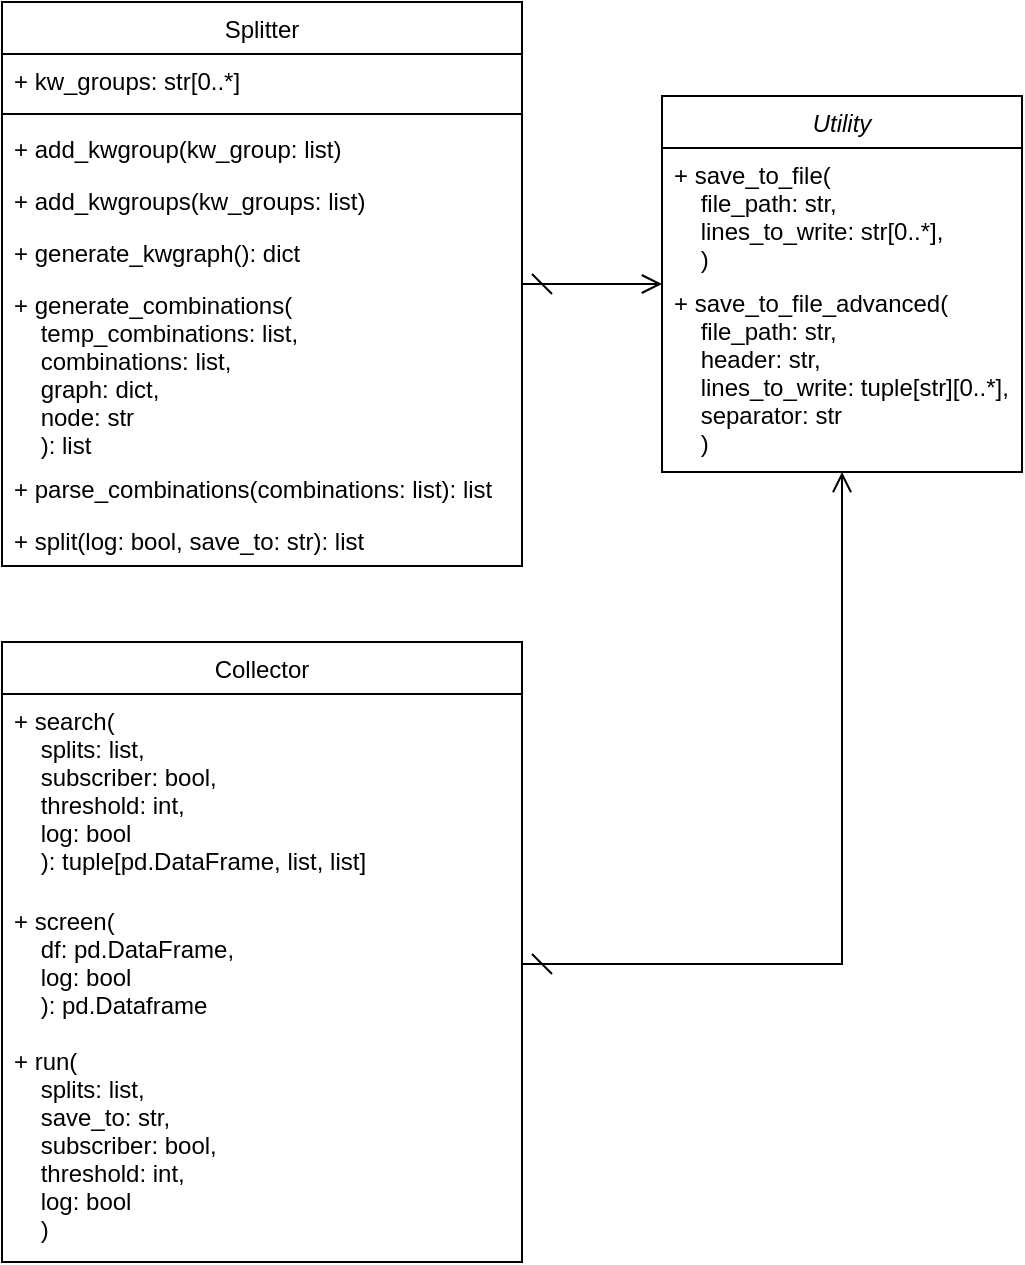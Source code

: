 <mxfile version="15.8.6" type="google"><diagram id="C5RBs43oDa-KdzZeNtuy" name="Page-1"><mxGraphModel dx="904" dy="1101" grid="1" gridSize="10" guides="1" tooltips="1" connect="1" arrows="1" fold="1" page="1" pageScale="1" pageWidth="827" pageHeight="1169" math="0" shadow="0"><root><mxCell id="WIyWlLk6GJQsqaUBKTNV-0"/><mxCell id="WIyWlLk6GJQsqaUBKTNV-1" parent="WIyWlLk6GJQsqaUBKTNV-0"/><mxCell id="zkfFHV4jXpPFQw0GAbJ--6" value="Splitter" style="swimlane;fontStyle=0;align=center;verticalAlign=top;childLayout=stackLayout;horizontal=1;startSize=26;horizontalStack=0;resizeParent=1;resizeLast=0;collapsible=1;marginBottom=0;rounded=0;shadow=0;strokeWidth=1;" parent="WIyWlLk6GJQsqaUBKTNV-1" vertex="1"><mxGeometry x="190" y="160" width="260" height="282" as="geometry"><mxRectangle x="130" y="380" width="160" height="26" as="alternateBounds"/></mxGeometry></mxCell><mxCell id="zkfFHV4jXpPFQw0GAbJ--7" value="+ kw_groups: str[0..*] " style="text;align=left;verticalAlign=top;spacingLeft=4;spacingRight=4;overflow=hidden;rotatable=0;points=[[0,0.5],[1,0.5]];portConstraint=eastwest;" parent="zkfFHV4jXpPFQw0GAbJ--6" vertex="1"><mxGeometry y="26" width="260" height="26" as="geometry"/></mxCell><mxCell id="zkfFHV4jXpPFQw0GAbJ--9" value="" style="line;html=1;strokeWidth=1;align=left;verticalAlign=middle;spacingTop=-1;spacingLeft=3;spacingRight=3;rotatable=0;labelPosition=right;points=[];portConstraint=eastwest;" parent="zkfFHV4jXpPFQw0GAbJ--6" vertex="1"><mxGeometry y="52" width="260" height="8" as="geometry"/></mxCell><mxCell id="zkfFHV4jXpPFQw0GAbJ--11" value="+ add_kwgroup(kw_group: list)" style="text;align=left;verticalAlign=top;spacingLeft=4;spacingRight=4;overflow=hidden;rotatable=0;points=[[0,0.5],[1,0.5]];portConstraint=eastwest;" parent="zkfFHV4jXpPFQw0GAbJ--6" vertex="1"><mxGeometry y="60" width="260" height="26" as="geometry"/></mxCell><mxCell id="QXw_1s5Qy9AIc-AaUFe3-7" value="+ add_kwgroups(kw_groups: list)" style="text;align=left;verticalAlign=top;spacingLeft=4;spacingRight=4;overflow=hidden;rotatable=0;points=[[0,0.5],[1,0.5]];portConstraint=eastwest;" parent="zkfFHV4jXpPFQw0GAbJ--6" vertex="1"><mxGeometry y="86" width="260" height="26" as="geometry"/></mxCell><mxCell id="QXw_1s5Qy9AIc-AaUFe3-8" value="+ generate_kwgraph(): dict" style="text;align=left;verticalAlign=top;spacingLeft=4;spacingRight=4;overflow=hidden;rotatable=0;points=[[0,0.5],[1,0.5]];portConstraint=eastwest;" parent="zkfFHV4jXpPFQw0GAbJ--6" vertex="1"><mxGeometry y="112" width="260" height="26" as="geometry"/></mxCell><mxCell id="QXw_1s5Qy9AIc-AaUFe3-9" value="+ generate_combinations(&#10;    temp_combinations: list,&#10;    combinations: list,&#10;    graph: dict,&#10;    node: str&#10;    ): list" style="text;align=left;verticalAlign=top;spacingLeft=4;spacingRight=4;overflow=hidden;rotatable=0;points=[[0,0.5],[1,0.5]];portConstraint=eastwest;" parent="zkfFHV4jXpPFQw0GAbJ--6" vertex="1"><mxGeometry y="138" width="260" height="92" as="geometry"/></mxCell><mxCell id="QXw_1s5Qy9AIc-AaUFe3-10" value="+ parse_combinations(combinations: list): list" style="text;align=left;verticalAlign=top;spacingLeft=4;spacingRight=4;overflow=hidden;rotatable=0;points=[[0,0.5],[1,0.5]];portConstraint=eastwest;" parent="zkfFHV4jXpPFQw0GAbJ--6" vertex="1"><mxGeometry y="230" width="260" height="26" as="geometry"/></mxCell><mxCell id="QXw_1s5Qy9AIc-AaUFe3-0" value="+ split(log: bool, save_to: str): list" style="text;align=left;verticalAlign=top;spacingLeft=4;spacingRight=4;overflow=hidden;rotatable=0;points=[[0,0.5],[1,0.5]];portConstraint=eastwest;" parent="zkfFHV4jXpPFQw0GAbJ--6" vertex="1"><mxGeometry y="256" width="260" height="26" as="geometry"/></mxCell><mxCell id="QXw_1s5Qy9AIc-AaUFe3-1" value="Utility" style="swimlane;fontStyle=2;align=center;verticalAlign=top;childLayout=stackLayout;horizontal=1;startSize=26;horizontalStack=0;resizeParent=1;resizeLast=0;collapsible=1;marginBottom=0;rounded=0;shadow=0;strokeWidth=1;" parent="WIyWlLk6GJQsqaUBKTNV-1" vertex="1"><mxGeometry x="520" y="207" width="180" height="188" as="geometry"><mxRectangle x="130" y="380" width="160" height="26" as="alternateBounds"/></mxGeometry></mxCell><mxCell id="QXw_1s5Qy9AIc-AaUFe3-4" value="+ save_to_file(&#10;    file_path: str, &#10;    lines_to_write: str[0..*],&#10;    )" style="text;align=left;verticalAlign=top;spacingLeft=4;spacingRight=4;overflow=hidden;rotatable=0;points=[[0,0.5],[1,0.5]];portConstraint=eastwest;" parent="QXw_1s5Qy9AIc-AaUFe3-1" vertex="1"><mxGeometry y="26" width="180" height="64" as="geometry"/></mxCell><mxCell id="m9mbFNkMi08jJO7LVAYH-0" value="+ save_to_file_advanced(&#10;    file_path: str,&#10;    header: str,&#10;    lines_to_write: tuple[str][0..*],&#10;    separator: str&#10;    )" style="text;align=left;verticalAlign=top;spacingLeft=4;spacingRight=4;overflow=hidden;rotatable=0;points=[[0,0.5],[1,0.5]];portConstraint=eastwest;" vertex="1" parent="QXw_1s5Qy9AIc-AaUFe3-1"><mxGeometry y="90" width="180" height="90" as="geometry"/></mxCell><mxCell id="QXw_1s5Qy9AIc-AaUFe3-6" value="" style="edgeStyle=orthogonalEdgeStyle;rounded=0;orthogonalLoop=1;jettySize=auto;html=1;endArrow=open;endFill=0;startArrow=dash;startFill=0;endSize=8;startSize=8;" parent="WIyWlLk6GJQsqaUBKTNV-1" source="zkfFHV4jXpPFQw0GAbJ--6" target="QXw_1s5Qy9AIc-AaUFe3-1" edge="1"><mxGeometry relative="1" as="geometry"/></mxCell><mxCell id="m9mbFNkMi08jJO7LVAYH-1" value="Collector" style="swimlane;fontStyle=0;align=center;verticalAlign=top;childLayout=stackLayout;horizontal=1;startSize=26;horizontalStack=0;resizeParent=1;resizeLast=0;collapsible=1;marginBottom=0;rounded=0;shadow=0;strokeWidth=1;" vertex="1" parent="WIyWlLk6GJQsqaUBKTNV-1"><mxGeometry x="190" y="480" width="260" height="310" as="geometry"><mxRectangle x="130" y="380" width="160" height="26" as="alternateBounds"/></mxGeometry></mxCell><mxCell id="m9mbFNkMi08jJO7LVAYH-4" value="+ search(&#10;    splits: list,&#10;    subscriber: bool, &#10;    threshold: int,&#10;    log: bool&#10;    ): tuple[pd.DataFrame, list, list]" style="text;align=left;verticalAlign=top;spacingLeft=4;spacingRight=4;overflow=hidden;rotatable=0;points=[[0,0.5],[1,0.5]];portConstraint=eastwest;" vertex="1" parent="m9mbFNkMi08jJO7LVAYH-1"><mxGeometry y="26" width="260" height="100" as="geometry"/></mxCell><mxCell id="m9mbFNkMi08jJO7LVAYH-5" value="+ screen(&#10;    df: pd.DataFrame, &#10;    log: bool&#10;    ): pd.Dataframe" style="text;align=left;verticalAlign=top;spacingLeft=4;spacingRight=4;overflow=hidden;rotatable=0;points=[[0,0.5],[1,0.5]];portConstraint=eastwest;" vertex="1" parent="m9mbFNkMi08jJO7LVAYH-1"><mxGeometry y="126" width="260" height="70" as="geometry"/></mxCell><mxCell id="m9mbFNkMi08jJO7LVAYH-6" value="+ run(&#10;    splits: list,&#10;    save_to: str,&#10;    subscriber: bool,&#10;    threshold: int,&#10;    log: bool&#10;    )" style="text;align=left;verticalAlign=top;spacingLeft=4;spacingRight=4;overflow=hidden;rotatable=0;points=[[0,0.5],[1,0.5]];portConstraint=eastwest;" vertex="1" parent="m9mbFNkMi08jJO7LVAYH-1"><mxGeometry y="196" width="260" height="110" as="geometry"/></mxCell><mxCell id="m9mbFNkMi08jJO7LVAYH-10" style="edgeStyle=orthogonalEdgeStyle;rounded=0;orthogonalLoop=1;jettySize=auto;html=1;exitX=1;exitY=0.5;exitDx=0;exitDy=0;endArrow=open;endFill=0;startArrow=dash;startFill=0;endSize=8;startSize=8;" edge="1" parent="WIyWlLk6GJQsqaUBKTNV-1" source="m9mbFNkMi08jJO7LVAYH-5" target="QXw_1s5Qy9AIc-AaUFe3-1"><mxGeometry relative="1" as="geometry"/></mxCell></root></mxGraphModel></diagram></mxfile>